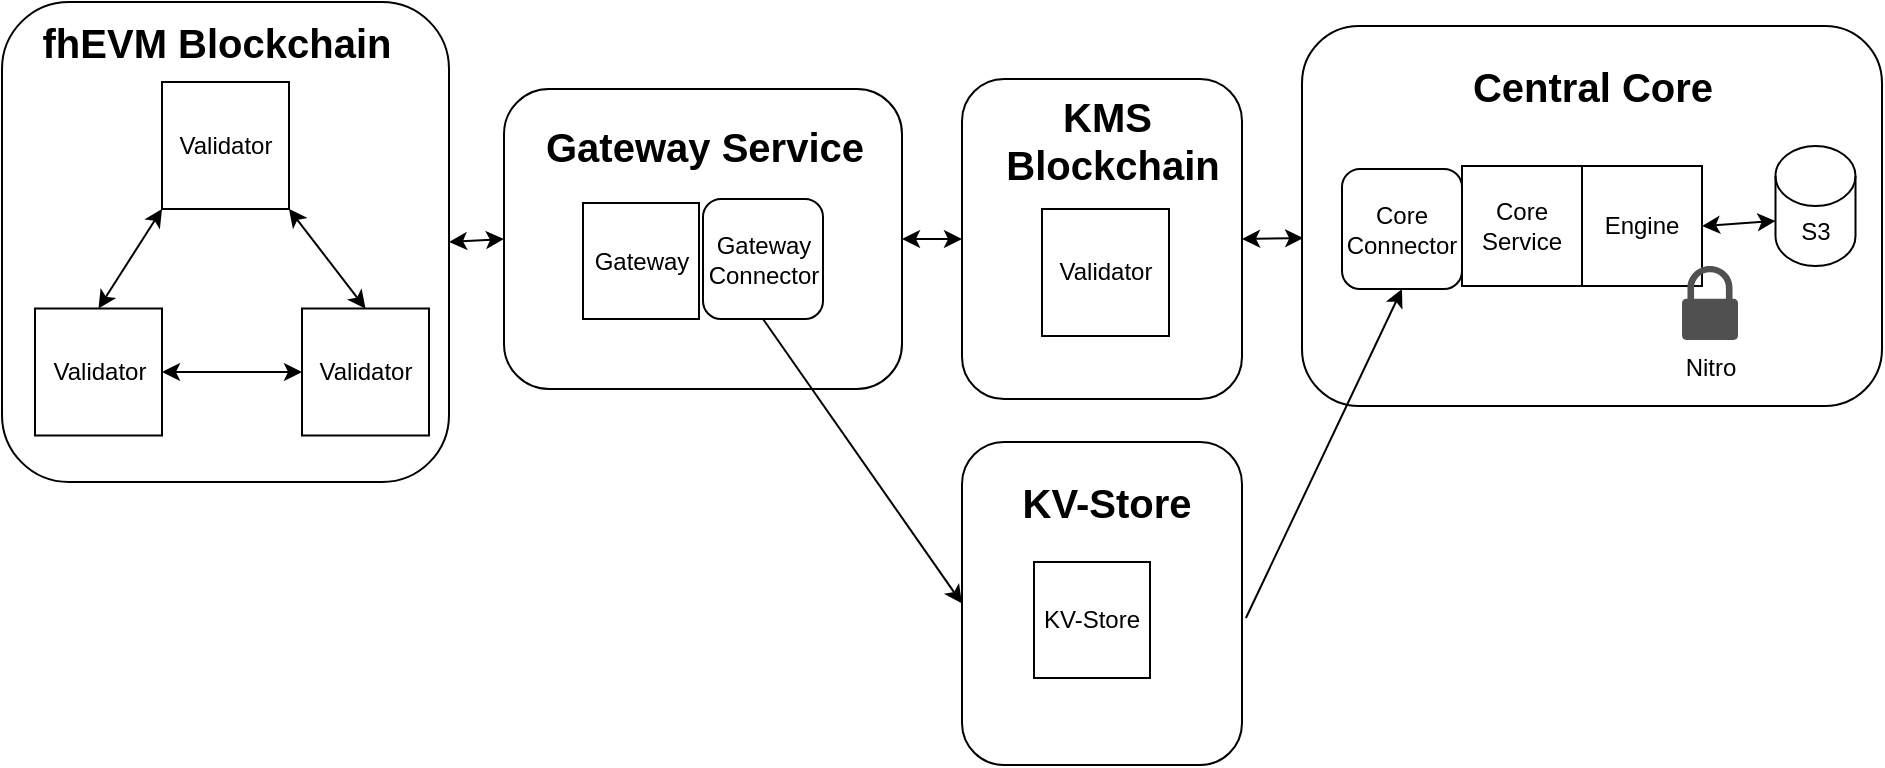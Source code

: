 <mxfile version="24.6.4" type="device">
  <diagram name="Page-1" id="FpsxUlfm9SSa0UdNBrvg">
    <mxGraphModel dx="914" dy="824" grid="1" gridSize="10" guides="1" tooltips="1" connect="1" arrows="1" fold="1" page="1" pageScale="1" pageWidth="827" pageHeight="1169" math="0" shadow="0">
      <root>
        <mxCell id="0" />
        <mxCell id="1" parent="0" />
        <mxCell id="4pm-2qYC4wzhBg7R6dqF-63" value="&lt;font style=&quot;font-size: 20px;&quot;&gt;&lt;b&gt;KMS blockchain&lt;/b&gt;&lt;/font&gt;" style="rounded=1;whiteSpace=wrap;html=1;fontColor=none;noLabel=1;labelBackgroundColor=none;" parent="1" vertex="1">
          <mxGeometry x="650" y="12" width="290" height="190" as="geometry" />
        </mxCell>
        <mxCell id="4pm-2qYC4wzhBg7R6dqF-51" value="&lt;font style=&quot;font-size: 20px;&quot;&gt;&lt;b&gt;KMS blockchain&lt;/b&gt;&lt;/font&gt;" style="rounded=1;whiteSpace=wrap;html=1;fontColor=none;noLabel=1;labelBackgroundColor=none;" parent="1" vertex="1">
          <mxGeometry x="251" y="43.5" width="199" height="150" as="geometry" />
        </mxCell>
        <mxCell id="4pm-2qYC4wzhBg7R6dqF-40" value="&lt;font style=&quot;font-size: 20px;&quot;&gt;&lt;b&gt;KMS blockchain&lt;/b&gt;&lt;/font&gt;" style="rounded=1;whiteSpace=wrap;html=1;fontColor=none;noLabel=1;labelBackgroundColor=none;" parent="1" vertex="1">
          <mxGeometry x="480" y="38.5" width="140" height="160" as="geometry" />
        </mxCell>
        <mxCell id="4pm-2qYC4wzhBg7R6dqF-1" value="S3" style="shape=cylinder3;whiteSpace=wrap;html=1;boundedLbl=1;backgroundOutline=1;size=15;" parent="1" vertex="1">
          <mxGeometry x="886.75" y="72" width="40" height="60" as="geometry" />
        </mxCell>
        <mxCell id="4pm-2qYC4wzhBg7R6dqF-4" value="Engine" style="whiteSpace=wrap;html=1;aspect=fixed;" parent="1" vertex="1">
          <mxGeometry x="790" y="82" width="60" height="60" as="geometry" />
        </mxCell>
        <mxCell id="4pm-2qYC4wzhBg7R6dqF-9" value="Nitro" style="sketch=0;pointerEvents=1;shadow=0;dashed=0;html=1;strokeColor=none;fillColor=#505050;labelPosition=center;verticalLabelPosition=bottom;verticalAlign=top;outlineConnect=0;align=center;shape=mxgraph.office.security.lock_protected;" parent="1" vertex="1">
          <mxGeometry x="840" y="132" width="28" height="37" as="geometry" />
        </mxCell>
        <mxCell id="4pm-2qYC4wzhBg7R6dqF-10" value="" style="endArrow=classic;startArrow=classic;html=1;rounded=0;exitX=1;exitY=0.5;exitDx=0;exitDy=0;entryX=0;entryY=0;entryDx=0;entryDy=37.5;entryPerimeter=0;" parent="1" source="4pm-2qYC4wzhBg7R6dqF-4" target="4pm-2qYC4wzhBg7R6dqF-1" edge="1">
          <mxGeometry width="50" height="50" relative="1" as="geometry">
            <mxPoint x="886" y="102" as="sourcePoint" />
            <mxPoint x="936" y="52" as="targetPoint" />
          </mxGeometry>
        </mxCell>
        <mxCell id="4pm-2qYC4wzhBg7R6dqF-21" value="Core Service" style="whiteSpace=wrap;html=1;aspect=fixed;" parent="1" vertex="1">
          <mxGeometry x="730" y="82" width="60" height="60" as="geometry" />
        </mxCell>
        <mxCell id="4pm-2qYC4wzhBg7R6dqF-28" value="Core Connector" style="rounded=1;whiteSpace=wrap;html=1;" parent="1" vertex="1">
          <mxGeometry x="670" y="83.5" width="60" height="60" as="geometry" />
        </mxCell>
        <mxCell id="4pm-2qYC4wzhBg7R6dqF-34" value="Validator" style="whiteSpace=wrap;html=1;aspect=fixed;" parent="1" vertex="1">
          <mxGeometry x="520" y="103.5" width="63.5" height="63.5" as="geometry" />
        </mxCell>
        <mxCell id="JiTltuqQd8X32mj_rh5E-2" value="" style="edgeStyle=orthogonalEdgeStyle;rounded=0;orthogonalLoop=1;jettySize=auto;html=1;" parent="1" edge="1">
          <mxGeometry relative="1" as="geometry">
            <mxPoint x="570" y="185" as="targetPoint" />
          </mxGeometry>
        </mxCell>
        <mxCell id="4pm-2qYC4wzhBg7R6dqF-41" value="&lt;font style=&quot;font-size: 20px;&quot;&gt;&lt;b&gt;KMS&amp;nbsp;&lt;/b&gt;&lt;/font&gt;&lt;div&gt;&lt;font style=&quot;font-size: 20px;&quot;&gt;&lt;b&gt;Blockchain&lt;/b&gt;&lt;/font&gt;&lt;/div&gt;" style="text;html=1;align=center;verticalAlign=middle;resizable=0;points=[];autosize=1;strokeColor=none;fillColor=none;" parent="1" vertex="1">
          <mxGeometry x="490" y="38.5" width="130" height="60" as="geometry" />
        </mxCell>
        <mxCell id="4pm-2qYC4wzhBg7R6dqF-42" value="" style="endArrow=classic;startArrow=classic;html=1;rounded=0;entryX=0.002;entryY=0.558;entryDx=0;entryDy=0;exitX=1;exitY=0.5;exitDx=0;exitDy=0;entryPerimeter=0;" parent="1" source="4pm-2qYC4wzhBg7R6dqF-40" target="4pm-2qYC4wzhBg7R6dqF-63" edge="1">
          <mxGeometry width="50" height="50" relative="1" as="geometry">
            <mxPoint x="730" y="210" as="sourcePoint" />
            <mxPoint x="866.5" y="243.5" as="targetPoint" />
          </mxGeometry>
        </mxCell>
        <mxCell id="4pm-2qYC4wzhBg7R6dqF-46" value="Gateway" style="whiteSpace=wrap;html=1;aspect=fixed;" parent="1" vertex="1">
          <mxGeometry x="290.5" y="100.5" width="58" height="58" as="geometry" />
        </mxCell>
        <mxCell id="4pm-2qYC4wzhBg7R6dqF-47" value="Gateway Connector" style="rounded=1;whiteSpace=wrap;html=1;" parent="1" vertex="1">
          <mxGeometry x="350.5" y="98.5" width="60" height="60" as="geometry" />
        </mxCell>
        <mxCell id="4pm-2qYC4wzhBg7R6dqF-48" value="" style="endArrow=classic;startArrow=classic;html=1;rounded=0;exitX=1;exitY=0.5;exitDx=0;exitDy=0;" parent="1" source="4pm-2qYC4wzhBg7R6dqF-51" target="4pm-2qYC4wzhBg7R6dqF-40" edge="1">
          <mxGeometry width="50" height="50" relative="1" as="geometry">
            <mxPoint x="480" y="120" as="sourcePoint" />
            <mxPoint x="780" y="130" as="targetPoint" />
          </mxGeometry>
        </mxCell>
        <mxCell id="4pm-2qYC4wzhBg7R6dqF-52" value="&lt;font style=&quot;font-size: 20px;&quot;&gt;&lt;b&gt;Gateway Service&lt;/b&gt;&lt;/font&gt;" style="text;html=1;align=center;verticalAlign=middle;resizable=0;points=[];autosize=1;strokeColor=none;fillColor=none;" parent="1" vertex="1">
          <mxGeometry x="260.5" y="51.75" width="180" height="40" as="geometry" />
        </mxCell>
        <mxCell id="4pm-2qYC4wzhBg7R6dqF-53" value="&lt;font style=&quot;font-size: 20px;&quot;&gt;&lt;b&gt;KMS blockchain&lt;/b&gt;&lt;/font&gt;" style="rounded=1;whiteSpace=wrap;html=1;fontColor=none;noLabel=1;labelBackgroundColor=none;" parent="1" vertex="1">
          <mxGeometry width="223.5" height="240" as="geometry" />
        </mxCell>
        <mxCell id="4pm-2qYC4wzhBg7R6dqF-54" value="Validator" style="whiteSpace=wrap;html=1;aspect=fixed;" parent="1" vertex="1">
          <mxGeometry x="80" y="40" width="63.5" height="63.5" as="geometry" />
        </mxCell>
        <mxCell id="4pm-2qYC4wzhBg7R6dqF-55" value="Validator" style="whiteSpace=wrap;html=1;aspect=fixed;" parent="1" vertex="1">
          <mxGeometry x="16.5" y="153.25" width="63.5" height="63.5" as="geometry" />
        </mxCell>
        <mxCell id="4pm-2qYC4wzhBg7R6dqF-56" value="Validator" style="whiteSpace=wrap;html=1;aspect=fixed;" parent="1" vertex="1">
          <mxGeometry x="150" y="153.25" width="63.5" height="63.5" as="geometry" />
        </mxCell>
        <mxCell id="4pm-2qYC4wzhBg7R6dqF-57" value="" style="endArrow=classic;startArrow=classic;html=1;rounded=0;entryX=0;entryY=1;entryDx=0;entryDy=0;exitX=0.5;exitY=0;exitDx=0;exitDy=0;" parent="1" source="4pm-2qYC4wzhBg7R6dqF-55" target="4pm-2qYC4wzhBg7R6dqF-54" edge="1">
          <mxGeometry width="50" height="50" relative="1" as="geometry">
            <mxPoint x="310" y="170" as="sourcePoint" />
            <mxPoint x="360" y="120" as="targetPoint" />
          </mxGeometry>
        </mxCell>
        <mxCell id="4pm-2qYC4wzhBg7R6dqF-58" value="" style="endArrow=classic;startArrow=classic;html=1;rounded=0;entryX=1;entryY=1;entryDx=0;entryDy=0;exitX=0.5;exitY=0;exitDx=0;exitDy=0;" parent="1" source="4pm-2qYC4wzhBg7R6dqF-56" target="4pm-2qYC4wzhBg7R6dqF-54" edge="1">
          <mxGeometry width="50" height="50" relative="1" as="geometry">
            <mxPoint x="58" y="163" as="sourcePoint" />
            <mxPoint x="90" y="114" as="targetPoint" />
          </mxGeometry>
        </mxCell>
        <mxCell id="4pm-2qYC4wzhBg7R6dqF-59" value="" style="endArrow=classic;startArrow=classic;html=1;rounded=0;entryX=0;entryY=0.5;entryDx=0;entryDy=0;exitX=1;exitY=0.5;exitDx=0;exitDy=0;" parent="1" source="4pm-2qYC4wzhBg7R6dqF-55" target="4pm-2qYC4wzhBg7R6dqF-56" edge="1">
          <mxGeometry width="50" height="50" relative="1" as="geometry">
            <mxPoint x="68" y="173" as="sourcePoint" />
            <mxPoint x="100" y="124" as="targetPoint" />
          </mxGeometry>
        </mxCell>
        <mxCell id="4pm-2qYC4wzhBg7R6dqF-60" value="&lt;font style=&quot;font-size: 20px;&quot;&gt;&lt;b&gt;fhEVM Blockchain&lt;/b&gt;&lt;/font&gt;" style="text;html=1;align=center;verticalAlign=middle;resizable=0;points=[];autosize=1;strokeColor=none;fillColor=none;" parent="1" vertex="1">
          <mxGeometry x="6.5" width="200" height="40" as="geometry" />
        </mxCell>
        <mxCell id="4pm-2qYC4wzhBg7R6dqF-61" value="" style="endArrow=classic;startArrow=classic;html=1;rounded=0;exitX=1;exitY=0.5;exitDx=0;exitDy=0;entryX=0;entryY=0.5;entryDx=0;entryDy=0;" parent="1" source="4pm-2qYC4wzhBg7R6dqF-53" target="4pm-2qYC4wzhBg7R6dqF-51" edge="1">
          <mxGeometry width="50" height="50" relative="1" as="geometry">
            <mxPoint x="480" y="117" as="sourcePoint" />
            <mxPoint x="510" y="120" as="targetPoint" />
          </mxGeometry>
        </mxCell>
        <mxCell id="4pm-2qYC4wzhBg7R6dqF-64" value="&lt;span style=&quot;font-size: 20px;&quot;&gt;&lt;b&gt;Central Core&lt;/b&gt;&lt;/span&gt;" style="text;html=1;align=center;verticalAlign=middle;resizable=0;points=[];autosize=1;strokeColor=none;fillColor=none;" parent="1" vertex="1">
          <mxGeometry x="725" y="22" width="140" height="40" as="geometry" />
        </mxCell>
        <mxCell id="uqOfu4qLd0jLRNO7fjob-1" value="&lt;font style=&quot;font-size: 20px;&quot;&gt;&lt;b&gt;KMS blockchain&lt;/b&gt;&lt;/font&gt;" style="rounded=1;whiteSpace=wrap;html=1;fontColor=none;noLabel=1;labelBackgroundColor=none;" parent="1" vertex="1">
          <mxGeometry x="480" y="220" width="140" height="161.5" as="geometry" />
        </mxCell>
        <mxCell id="uqOfu4qLd0jLRNO7fjob-2" value="&lt;font style=&quot;font-size: 20px;&quot;&gt;&lt;b&gt;KV-Store&lt;/b&gt;&lt;/font&gt;" style="text;html=1;align=center;verticalAlign=middle;resizable=0;points=[];autosize=1;strokeColor=none;fillColor=none;" parent="1" vertex="1">
          <mxGeometry x="496.75" y="230" width="110" height="40" as="geometry" />
        </mxCell>
        <mxCell id="uqOfu4qLd0jLRNO7fjob-3" value="KV-Store" style="whiteSpace=wrap;html=1;aspect=fixed;" parent="1" vertex="1">
          <mxGeometry x="516" y="280" width="58" height="58" as="geometry" />
        </mxCell>
        <mxCell id="uqOfu4qLd0jLRNO7fjob-4" value="" style="endArrow=classic;startArrow=none;html=1;rounded=0;entryX=0;entryY=0.5;entryDx=0;entryDy=0;exitX=0.5;exitY=1;exitDx=0;exitDy=0;startFill=0;" parent="1" source="4pm-2qYC4wzhBg7R6dqF-47" target="uqOfu4qLd0jLRNO7fjob-1" edge="1">
          <mxGeometry width="50" height="50" relative="1" as="geometry">
            <mxPoint x="390" y="270" as="sourcePoint" />
            <mxPoint x="490" y="129" as="targetPoint" />
          </mxGeometry>
        </mxCell>
        <mxCell id="uqOfu4qLd0jLRNO7fjob-5" value="" style="endArrow=none;startArrow=classic;html=1;rounded=0;entryX=1.014;entryY=0.545;entryDx=0;entryDy=0;exitX=0.5;exitY=1;exitDx=0;exitDy=0;entryPerimeter=0;endFill=0;" parent="1" source="4pm-2qYC4wzhBg7R6dqF-28" target="uqOfu4qLd0jLRNO7fjob-1" edge="1">
          <mxGeometry width="50" height="50" relative="1" as="geometry">
            <mxPoint x="391" y="169" as="sourcePoint" />
            <mxPoint x="490" y="311" as="targetPoint" />
          </mxGeometry>
        </mxCell>
      </root>
    </mxGraphModel>
  </diagram>
</mxfile>
